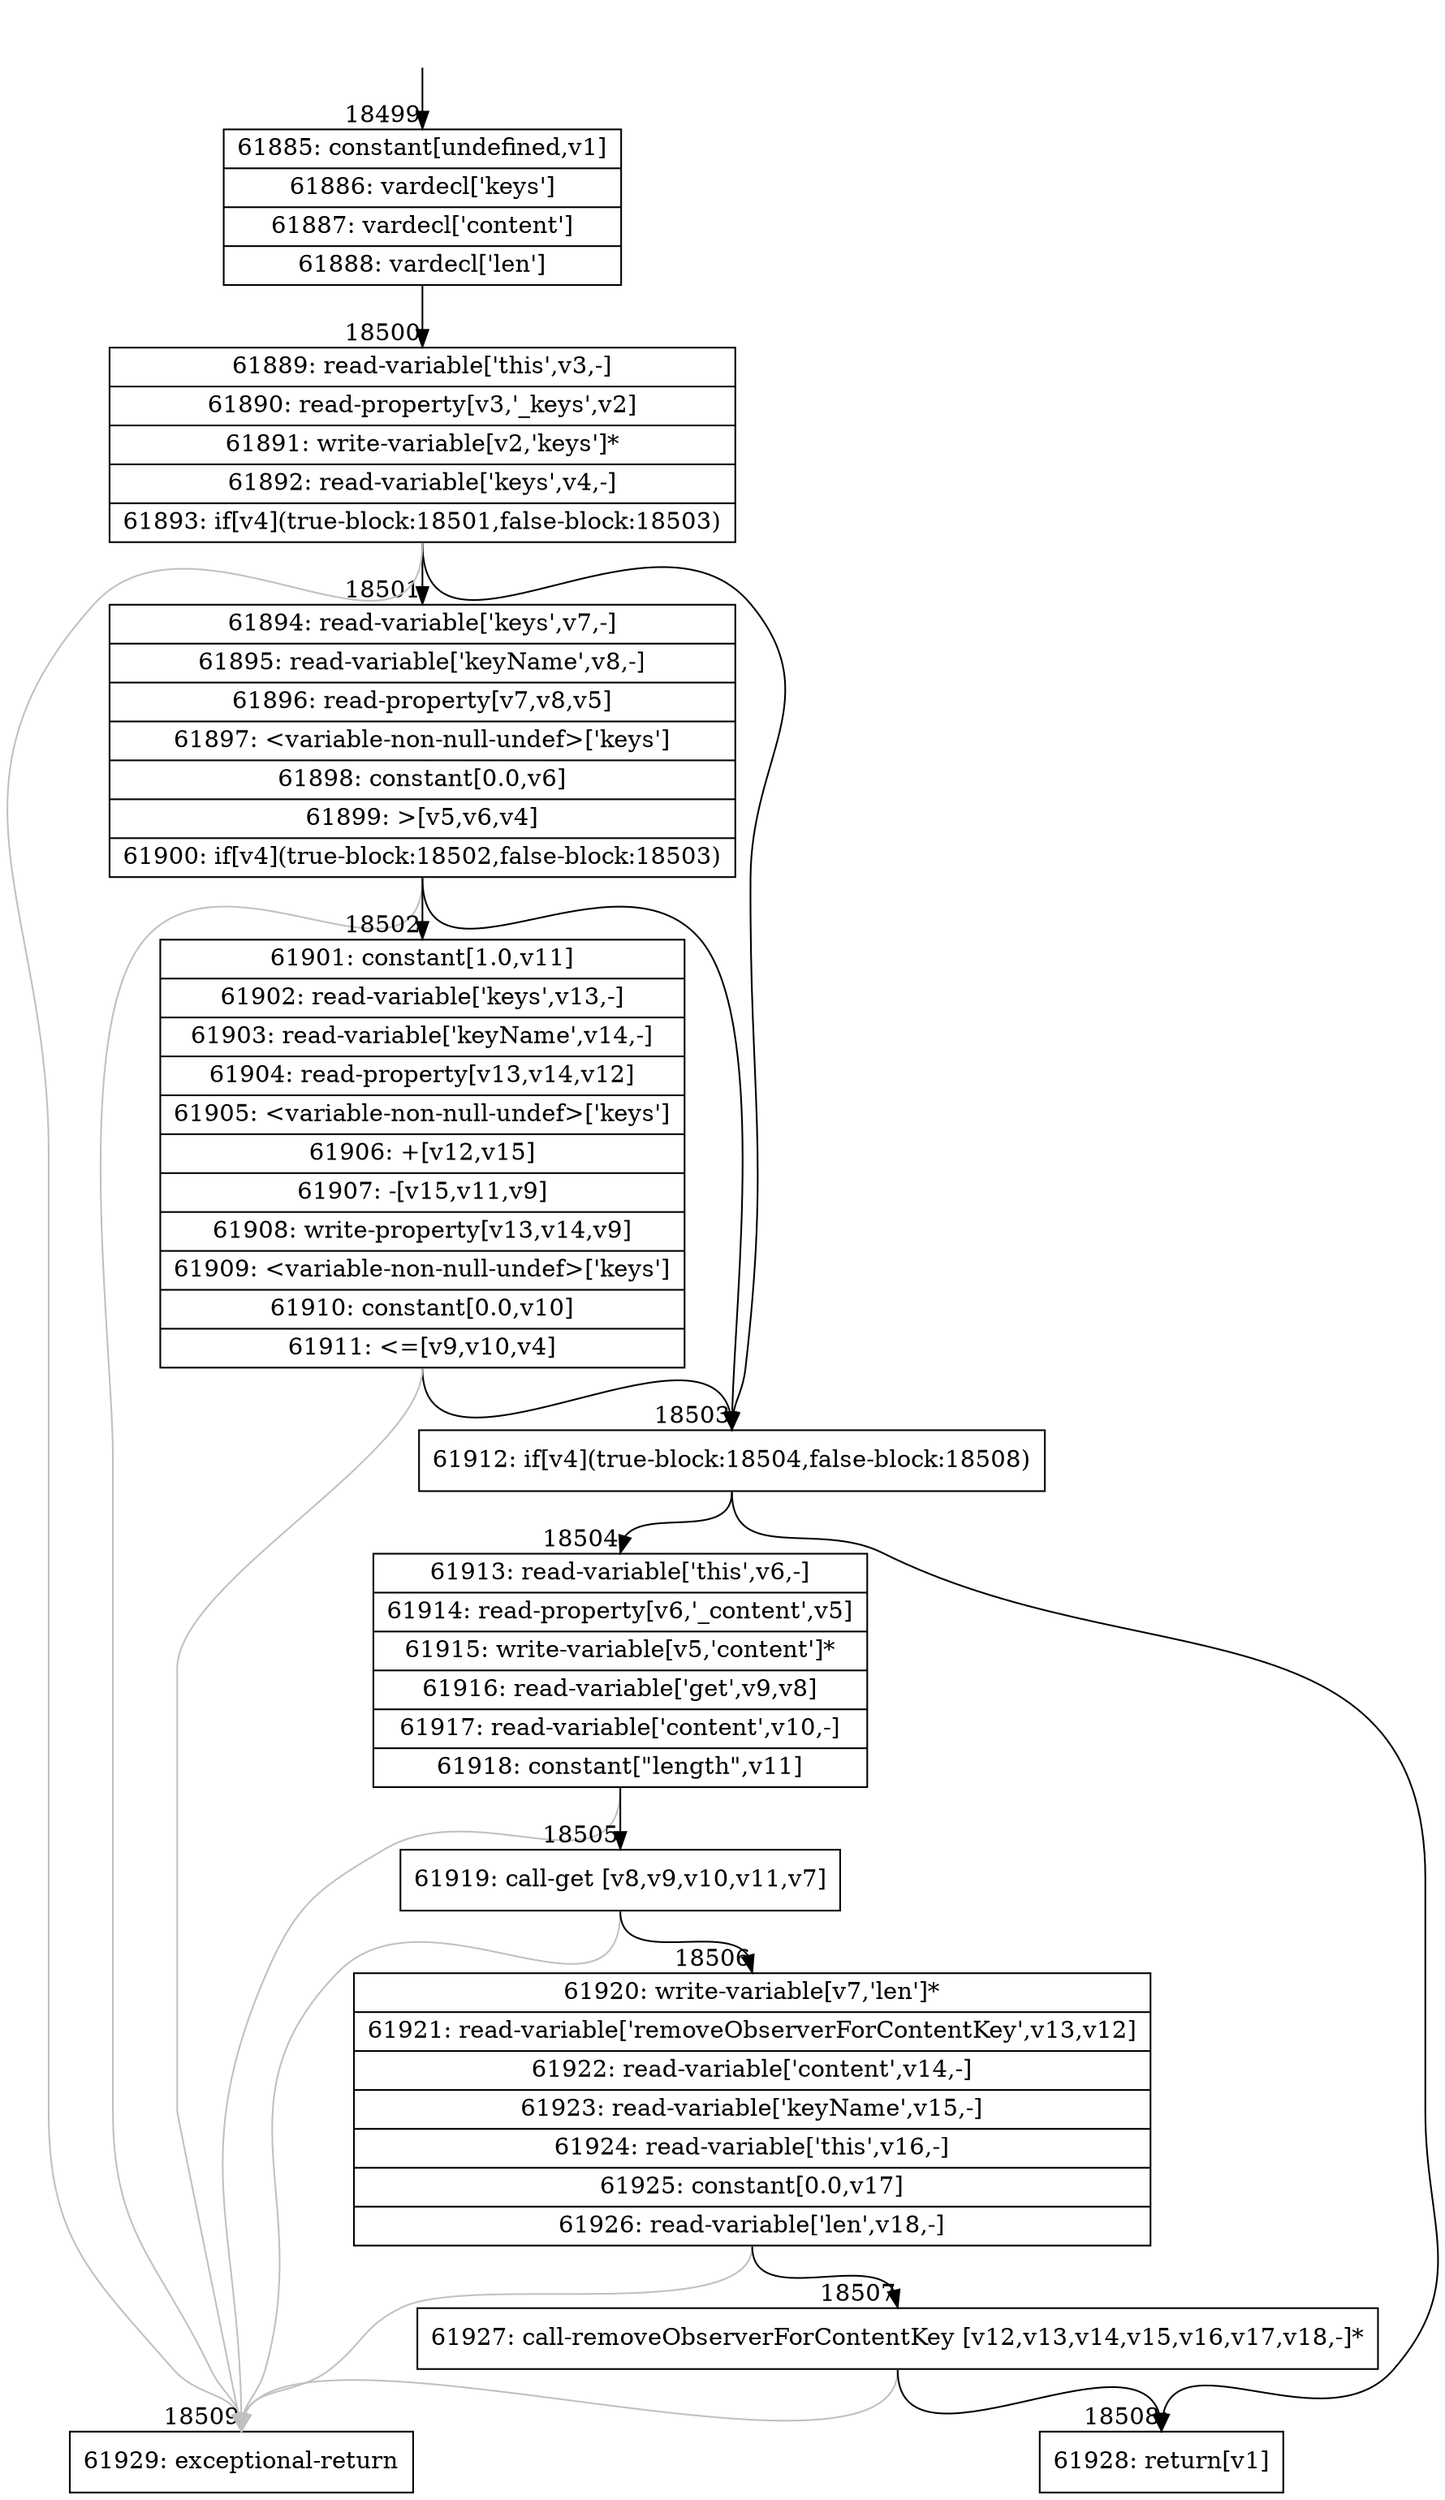 digraph {
rankdir="TD"
BB_entry1592[shape=none,label=""];
BB_entry1592 -> BB18499 [tailport=s, headport=n, headlabel="    18499"]
BB18499 [shape=record label="{61885: constant[undefined,v1]|61886: vardecl['keys']|61887: vardecl['content']|61888: vardecl['len']}" ] 
BB18499 -> BB18500 [tailport=s, headport=n, headlabel="      18500"]
BB18500 [shape=record label="{61889: read-variable['this',v3,-]|61890: read-property[v3,'_keys',v2]|61891: write-variable[v2,'keys']*|61892: read-variable['keys',v4,-]|61893: if[v4](true-block:18501,false-block:18503)}" ] 
BB18500 -> BB18503 [tailport=s, headport=n, headlabel="      18503"]
BB18500 -> BB18501 [tailport=s, headport=n, headlabel="      18501"]
BB18500 -> BB18509 [tailport=s, headport=n, color=gray, headlabel="      18509"]
BB18501 [shape=record label="{61894: read-variable['keys',v7,-]|61895: read-variable['keyName',v8,-]|61896: read-property[v7,v8,v5]|61897: \<variable-non-null-undef\>['keys']|61898: constant[0.0,v6]|61899: \>[v5,v6,v4]|61900: if[v4](true-block:18502,false-block:18503)}" ] 
BB18501 -> BB18503 [tailport=s, headport=n]
BB18501 -> BB18502 [tailport=s, headport=n, headlabel="      18502"]
BB18501 -> BB18509 [tailport=s, headport=n, color=gray]
BB18502 [shape=record label="{61901: constant[1.0,v11]|61902: read-variable['keys',v13,-]|61903: read-variable['keyName',v14,-]|61904: read-property[v13,v14,v12]|61905: \<variable-non-null-undef\>['keys']|61906: +[v12,v15]|61907: -[v15,v11,v9]|61908: write-property[v13,v14,v9]|61909: \<variable-non-null-undef\>['keys']|61910: constant[0.0,v10]|61911: \<=[v9,v10,v4]}" ] 
BB18502 -> BB18503 [tailport=s, headport=n]
BB18502 -> BB18509 [tailport=s, headport=n, color=gray]
BB18503 [shape=record label="{61912: if[v4](true-block:18504,false-block:18508)}" ] 
BB18503 -> BB18504 [tailport=s, headport=n, headlabel="      18504"]
BB18503 -> BB18508 [tailport=s, headport=n, headlabel="      18508"]
BB18504 [shape=record label="{61913: read-variable['this',v6,-]|61914: read-property[v6,'_content',v5]|61915: write-variable[v5,'content']*|61916: read-variable['get',v9,v8]|61917: read-variable['content',v10,-]|61918: constant[\"length\",v11]}" ] 
BB18504 -> BB18505 [tailport=s, headport=n, headlabel="      18505"]
BB18504 -> BB18509 [tailport=s, headport=n, color=gray]
BB18505 [shape=record label="{61919: call-get [v8,v9,v10,v11,v7]}" ] 
BB18505 -> BB18506 [tailport=s, headport=n, headlabel="      18506"]
BB18505 -> BB18509 [tailport=s, headport=n, color=gray]
BB18506 [shape=record label="{61920: write-variable[v7,'len']*|61921: read-variable['removeObserverForContentKey',v13,v12]|61922: read-variable['content',v14,-]|61923: read-variable['keyName',v15,-]|61924: read-variable['this',v16,-]|61925: constant[0.0,v17]|61926: read-variable['len',v18,-]}" ] 
BB18506 -> BB18507 [tailport=s, headport=n, headlabel="      18507"]
BB18506 -> BB18509 [tailport=s, headport=n, color=gray]
BB18507 [shape=record label="{61927: call-removeObserverForContentKey [v12,v13,v14,v15,v16,v17,v18,-]*}" ] 
BB18507 -> BB18508 [tailport=s, headport=n]
BB18507 -> BB18509 [tailport=s, headport=n, color=gray]
BB18508 [shape=record label="{61928: return[v1]}" ] 
BB18509 [shape=record label="{61929: exceptional-return}" ] 
//#$~ 34699
}
